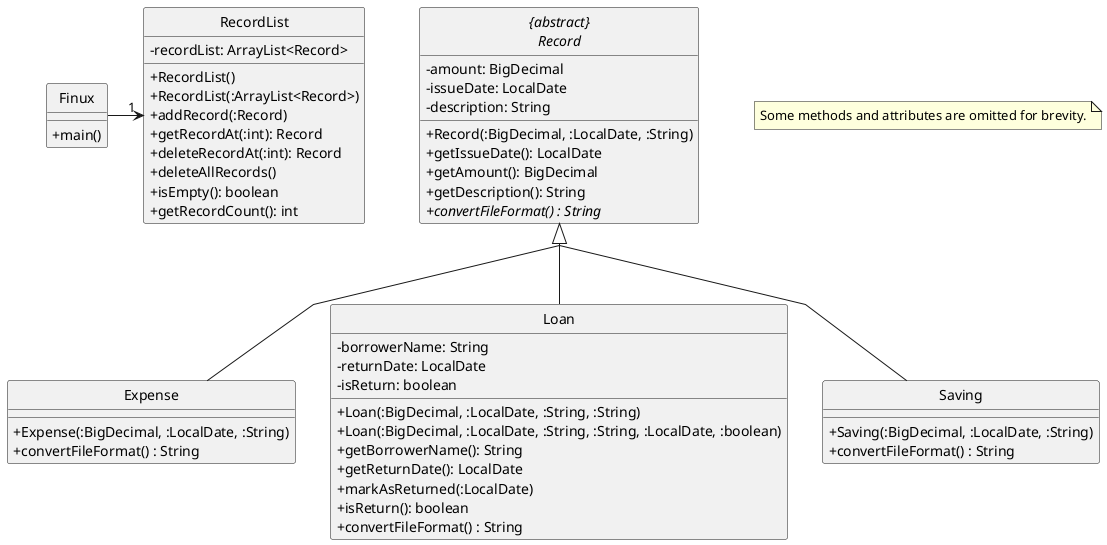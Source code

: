 @startuml
skinparam classAttributeIconSize 0
hide circle

class RecordList {
    -recordList: ArrayList<Record>
    +RecordList()
    +RecordList(:ArrayList<Record>)
    +addRecord(:Record)
    +getRecordAt(:int): Record
    +deleteRecordAt(:int): Record
    +deleteAllRecords()
    +isEmpty(): boolean
    +getRecordCount(): int
}

abstract class "{abstract}\nRecord" as Record {
    -amount: BigDecimal
    -issueDate: LocalDate
    -description: String
    +Record(:BigDecimal, :LocalDate, :String)
    +getIssueDate(): LocalDate
    +getAmount(): BigDecimal
    +getDescription(): String
    {abstract} +convertFileFormat() : String
}

class Expense {
    +Expense(:BigDecimal, :LocalDate, :String)
    +convertFileFormat() : String
}

class Loan {
    -borrowerName: String
    -returnDate: LocalDate
    -isReturn: boolean
    +Loan(:BigDecimal, :LocalDate, :String, :String)
    +Loan(:BigDecimal, :LocalDate, :String, :String, :LocalDate, :boolean)
    +getBorrowerName(): String
    +getReturnDate(): LocalDate
    +markAsReturned(:LocalDate)
    +isReturn(): boolean
    +convertFileFormat() : String
}

class Saving {
    +Saving(:BigDecimal, :LocalDate, :String)
    +convertFileFormat() : String
}

class Finux {
    +main()
}

Finux -> "1"RecordList

skinparam linetype polyline
skinparam groupInheritance 3

Record <|-- Expense
Record <|-- Saving
Record <|-- Loan

note "Some methods and attributes are omitted for brevity." as N1


@enduml